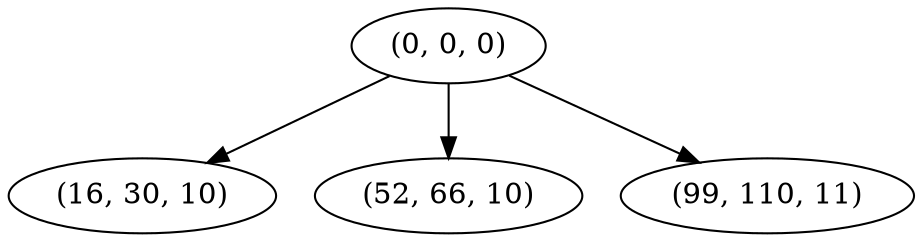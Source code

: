 digraph tree {
    "(0, 0, 0)";
    "(16, 30, 10)";
    "(52, 66, 10)";
    "(99, 110, 11)";
    "(0, 0, 0)" -> "(16, 30, 10)";
    "(0, 0, 0)" -> "(52, 66, 10)";
    "(0, 0, 0)" -> "(99, 110, 11)";
}
